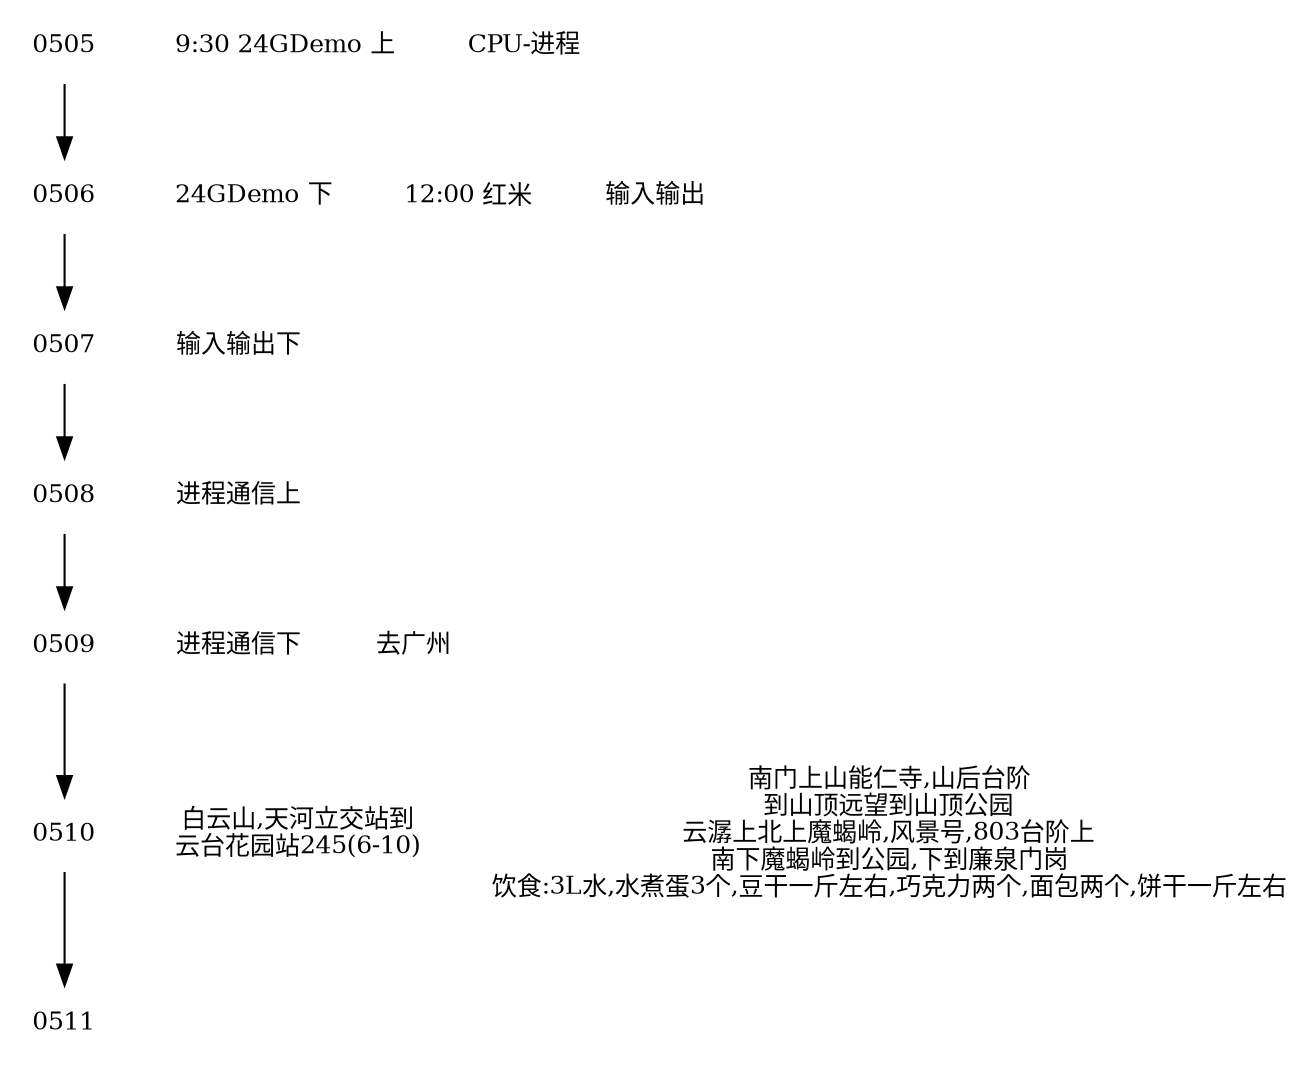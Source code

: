 digraph plan {
  ranksep=.50; size="16, 16";
  node [shape=plaintext, fontsize=12];
  { "0505" -> "0506" -> "0507" -> "0508" -> "0509" -> "0510" -> "0511"; }
  
  {rank=same;"0505";"9:30 24GDemo 上";"CPU-进程"}
  {rank=same;"0506";"24GDemo 下""12:00 红米";"输入输出"}
  {rank=same;"0507";"输入输出下"}
  {rank=same;"0508";"进程通信上"}
  {rank=same;"0509";"进程通信下";"去广州";}
  {rank=same;"0510";"白云山,天河立交站到\n云台花园站245(6-10)";
	"南门上山能仁寺,山后台阶\n到山顶远望到山顶公园\n云潺上北上魔蝎岭,风景号,803台阶上\n南下魔蝎岭到公园,下到廉泉门岗\n饮食:3L水,水煮蛋3个,豆干一斤左右,巧克力两个,面包两个,饼干一斤左右"}
  {rank=same;"0511";}
}
